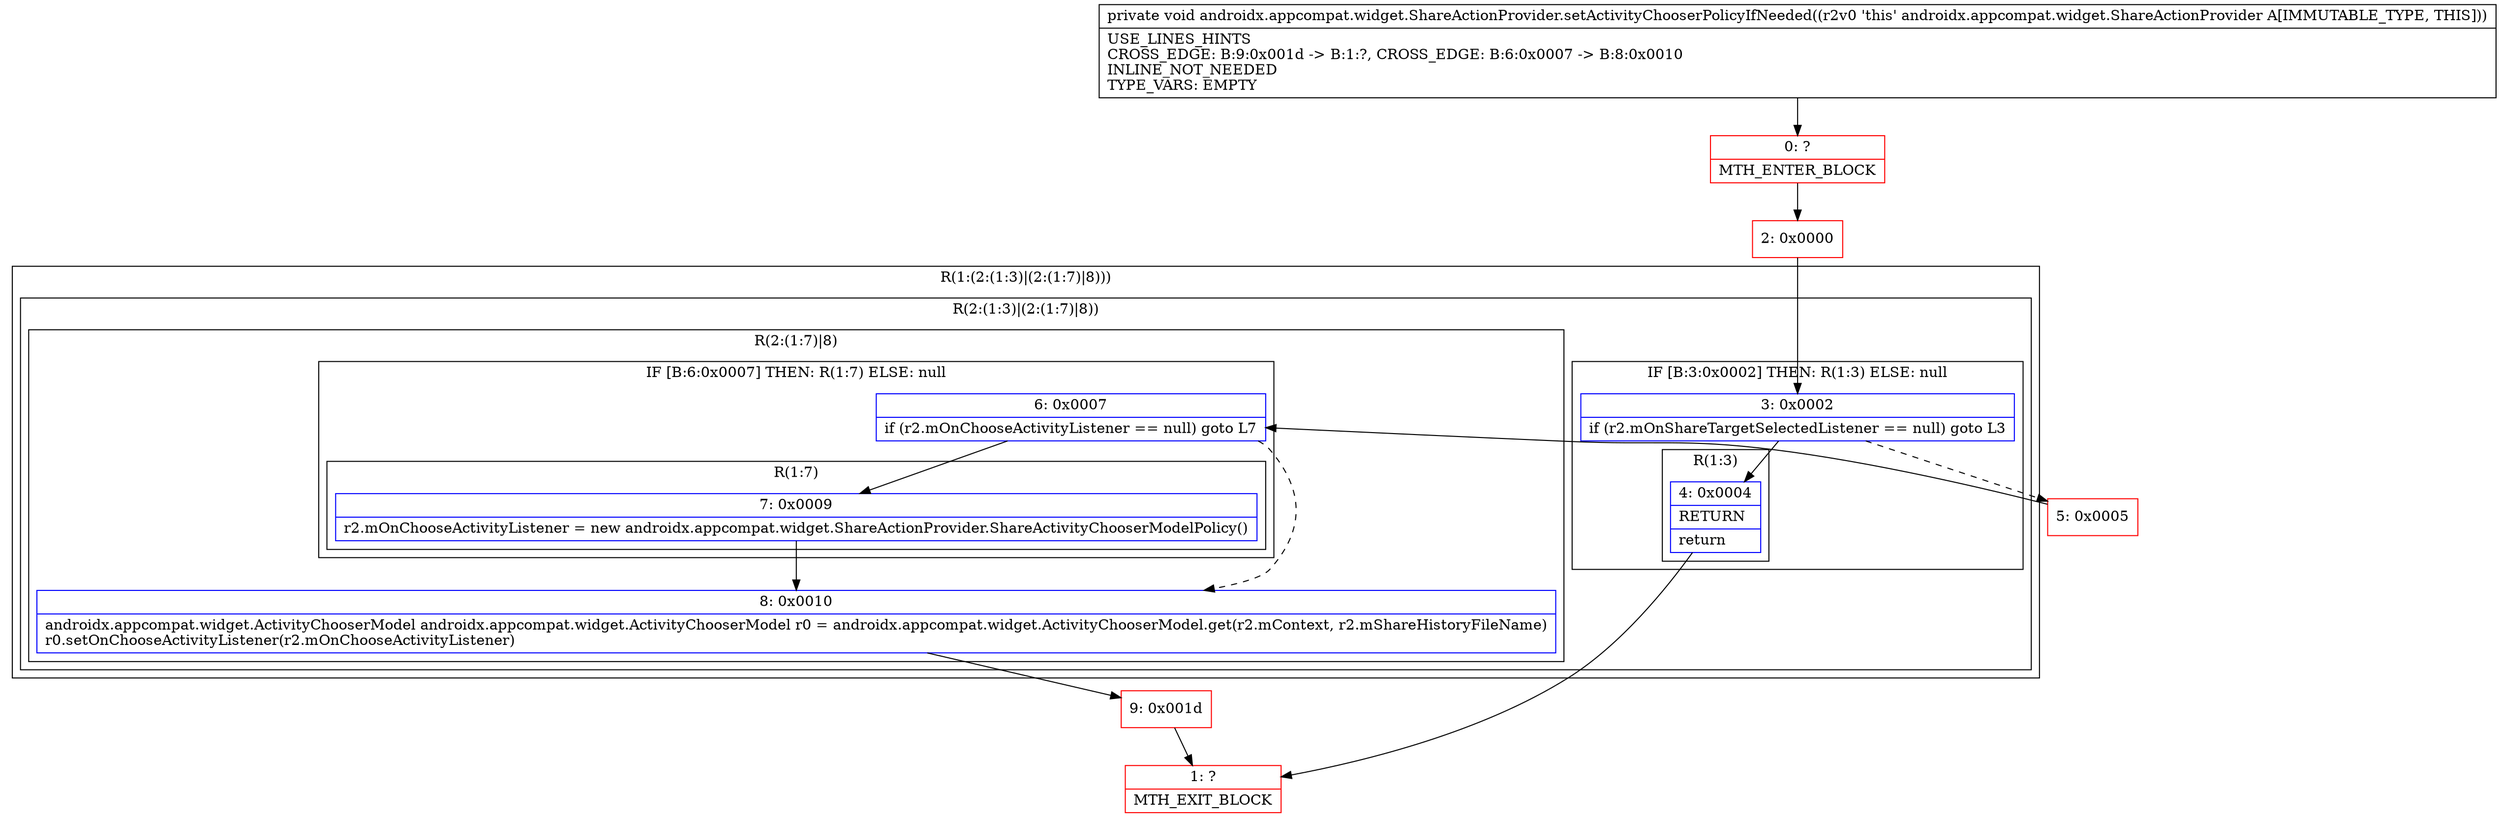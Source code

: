 digraph "CFG forandroidx.appcompat.widget.ShareActionProvider.setActivityChooserPolicyIfNeeded()V" {
subgraph cluster_Region_1267923417 {
label = "R(1:(2:(1:3)|(2:(1:7)|8)))";
node [shape=record,color=blue];
subgraph cluster_Region_536003936 {
label = "R(2:(1:3)|(2:(1:7)|8))";
node [shape=record,color=blue];
subgraph cluster_IfRegion_2078714600 {
label = "IF [B:3:0x0002] THEN: R(1:3) ELSE: null";
node [shape=record,color=blue];
Node_3 [shape=record,label="{3\:\ 0x0002|if (r2.mOnShareTargetSelectedListener == null) goto L3\l}"];
subgraph cluster_Region_1745038201 {
label = "R(1:3)";
node [shape=record,color=blue];
Node_4 [shape=record,label="{4\:\ 0x0004|RETURN\l|return\l}"];
}
}
subgraph cluster_Region_894027499 {
label = "R(2:(1:7)|8)";
node [shape=record,color=blue];
subgraph cluster_IfRegion_881019793 {
label = "IF [B:6:0x0007] THEN: R(1:7) ELSE: null";
node [shape=record,color=blue];
Node_6 [shape=record,label="{6\:\ 0x0007|if (r2.mOnChooseActivityListener == null) goto L7\l}"];
subgraph cluster_Region_1028866468 {
label = "R(1:7)";
node [shape=record,color=blue];
Node_7 [shape=record,label="{7\:\ 0x0009|r2.mOnChooseActivityListener = new androidx.appcompat.widget.ShareActionProvider.ShareActivityChooserModelPolicy()\l}"];
}
}
Node_8 [shape=record,label="{8\:\ 0x0010|androidx.appcompat.widget.ActivityChooserModel androidx.appcompat.widget.ActivityChooserModel r0 = androidx.appcompat.widget.ActivityChooserModel.get(r2.mContext, r2.mShareHistoryFileName)\lr0.setOnChooseActivityListener(r2.mOnChooseActivityListener)\l}"];
}
}
}
Node_0 [shape=record,color=red,label="{0\:\ ?|MTH_ENTER_BLOCK\l}"];
Node_2 [shape=record,color=red,label="{2\:\ 0x0000}"];
Node_1 [shape=record,color=red,label="{1\:\ ?|MTH_EXIT_BLOCK\l}"];
Node_5 [shape=record,color=red,label="{5\:\ 0x0005}"];
Node_9 [shape=record,color=red,label="{9\:\ 0x001d}"];
MethodNode[shape=record,label="{private void androidx.appcompat.widget.ShareActionProvider.setActivityChooserPolicyIfNeeded((r2v0 'this' androidx.appcompat.widget.ShareActionProvider A[IMMUTABLE_TYPE, THIS]))  | USE_LINES_HINTS\lCROSS_EDGE: B:9:0x001d \-\> B:1:?, CROSS_EDGE: B:6:0x0007 \-\> B:8:0x0010\lINLINE_NOT_NEEDED\lTYPE_VARS: EMPTY\l}"];
MethodNode -> Node_0;Node_3 -> Node_4;
Node_3 -> Node_5[style=dashed];
Node_4 -> Node_1;
Node_6 -> Node_7;
Node_6 -> Node_8[style=dashed];
Node_7 -> Node_8;
Node_8 -> Node_9;
Node_0 -> Node_2;
Node_2 -> Node_3;
Node_5 -> Node_6;
Node_9 -> Node_1;
}

